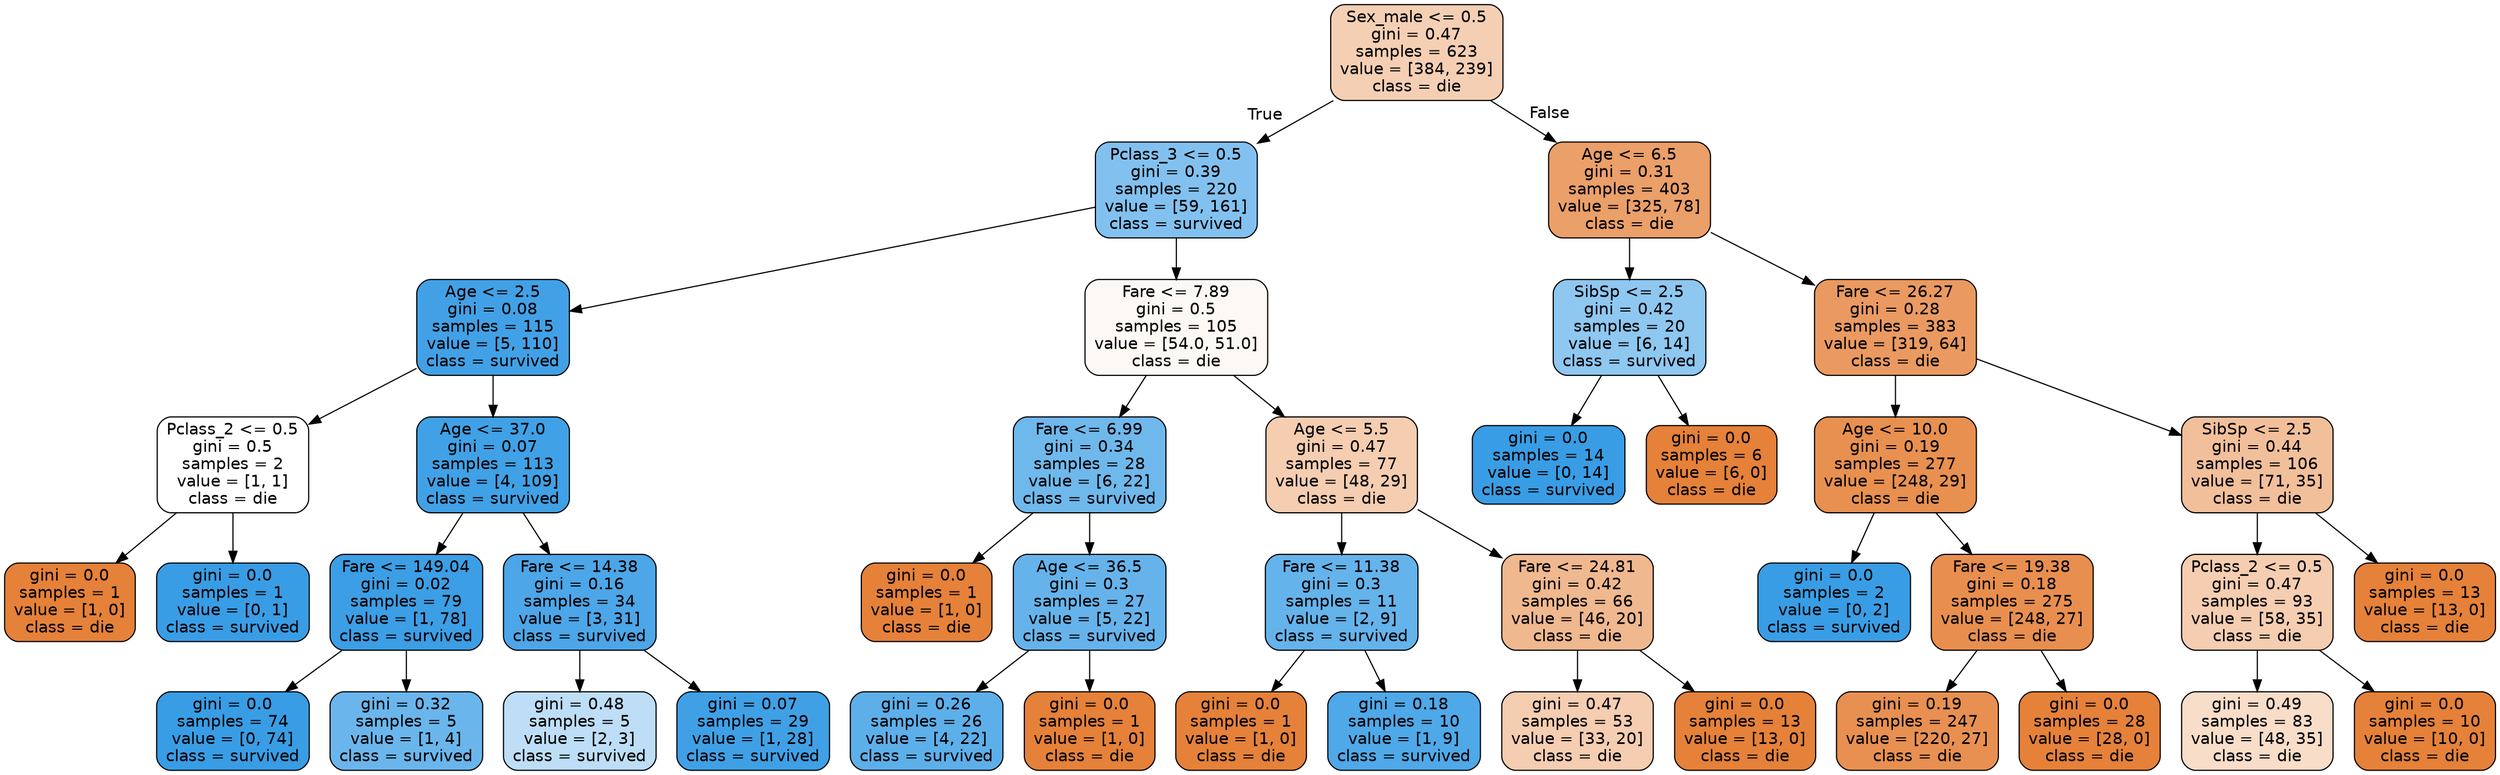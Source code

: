 digraph Tree {
node [shape=box, style="filled, rounded", color="black", fontname="helvetica"] ;
edge [fontname="helvetica"] ;
0 [label="Sex_male <= 0.5\ngini = 0.47\nsamples = 623\nvalue = [384, 239]\nclass = die", fillcolor="#f5cfb4"] ;
1 [label="Pclass_3 <= 0.5\ngini = 0.39\nsamples = 220\nvalue = [59, 161]\nclass = survived", fillcolor="#82c1ef"] ;
0 -> 1 [labeldistance=2.5, labelangle=45, headlabel="True"] ;
2 [label="Age <= 2.5\ngini = 0.08\nsamples = 115\nvalue = [5, 110]\nclass = survived", fillcolor="#42a1e6"] ;
1 -> 2 ;
3 [label="Pclass_2 <= 0.5\ngini = 0.5\nsamples = 2\nvalue = [1, 1]\nclass = die", fillcolor="#ffffff"] ;
2 -> 3 ;
4 [label="gini = 0.0\nsamples = 1\nvalue = [1, 0]\nclass = die", fillcolor="#e58139"] ;
3 -> 4 ;
5 [label="gini = 0.0\nsamples = 1\nvalue = [0, 1]\nclass = survived", fillcolor="#399de5"] ;
3 -> 5 ;
6 [label="Age <= 37.0\ngini = 0.07\nsamples = 113\nvalue = [4, 109]\nclass = survived", fillcolor="#40a1e6"] ;
2 -> 6 ;
7 [label="Fare <= 149.04\ngini = 0.02\nsamples = 79\nvalue = [1, 78]\nclass = survived", fillcolor="#3c9ee5"] ;
6 -> 7 ;
8 [label="gini = 0.0\nsamples = 74\nvalue = [0, 74]\nclass = survived", fillcolor="#399de5"] ;
7 -> 8 ;
9 [label="gini = 0.32\nsamples = 5\nvalue = [1, 4]\nclass = survived", fillcolor="#6ab6ec"] ;
7 -> 9 ;
10 [label="Fare <= 14.38\ngini = 0.16\nsamples = 34\nvalue = [3, 31]\nclass = survived", fillcolor="#4ca6e8"] ;
6 -> 10 ;
11 [label="gini = 0.48\nsamples = 5\nvalue = [2, 3]\nclass = survived", fillcolor="#bddef6"] ;
10 -> 11 ;
12 [label="gini = 0.07\nsamples = 29\nvalue = [1, 28]\nclass = survived", fillcolor="#40a0e6"] ;
10 -> 12 ;
13 [label="Fare <= 7.89\ngini = 0.5\nsamples = 105\nvalue = [54.0, 51.0]\nclass = die", fillcolor="#fef8f4"] ;
1 -> 13 ;
14 [label="Fare <= 6.99\ngini = 0.34\nsamples = 28\nvalue = [6, 22]\nclass = survived", fillcolor="#6fb8ec"] ;
13 -> 14 ;
15 [label="gini = 0.0\nsamples = 1\nvalue = [1, 0]\nclass = die", fillcolor="#e58139"] ;
14 -> 15 ;
16 [label="Age <= 36.5\ngini = 0.3\nsamples = 27\nvalue = [5, 22]\nclass = survived", fillcolor="#66b3eb"] ;
14 -> 16 ;
17 [label="gini = 0.26\nsamples = 26\nvalue = [4, 22]\nclass = survived", fillcolor="#5dafea"] ;
16 -> 17 ;
18 [label="gini = 0.0\nsamples = 1\nvalue = [1, 0]\nclass = die", fillcolor="#e58139"] ;
16 -> 18 ;
19 [label="Age <= 5.5\ngini = 0.47\nsamples = 77\nvalue = [48, 29]\nclass = die", fillcolor="#f5cdb1"] ;
13 -> 19 ;
20 [label="Fare <= 11.38\ngini = 0.3\nsamples = 11\nvalue = [2, 9]\nclass = survived", fillcolor="#65b3eb"] ;
19 -> 20 ;
21 [label="gini = 0.0\nsamples = 1\nvalue = [1, 0]\nclass = die", fillcolor="#e58139"] ;
20 -> 21 ;
22 [label="gini = 0.18\nsamples = 10\nvalue = [1, 9]\nclass = survived", fillcolor="#4fa8e8"] ;
20 -> 22 ;
23 [label="Fare <= 24.81\ngini = 0.42\nsamples = 66\nvalue = [46, 20]\nclass = die", fillcolor="#f0b88f"] ;
19 -> 23 ;
24 [label="gini = 0.47\nsamples = 53\nvalue = [33, 20]\nclass = die", fillcolor="#f5cdb1"] ;
23 -> 24 ;
25 [label="gini = 0.0\nsamples = 13\nvalue = [13, 0]\nclass = die", fillcolor="#e58139"] ;
23 -> 25 ;
26 [label="Age <= 6.5\ngini = 0.31\nsamples = 403\nvalue = [325, 78]\nclass = die", fillcolor="#eb9f69"] ;
0 -> 26 [labeldistance=2.5, labelangle=-45, headlabel="False"] ;
27 [label="SibSp <= 2.5\ngini = 0.42\nsamples = 20\nvalue = [6, 14]\nclass = survived", fillcolor="#8ec7f0"] ;
26 -> 27 ;
28 [label="gini = 0.0\nsamples = 14\nvalue = [0, 14]\nclass = survived", fillcolor="#399de5"] ;
27 -> 28 ;
29 [label="gini = 0.0\nsamples = 6\nvalue = [6, 0]\nclass = die", fillcolor="#e58139"] ;
27 -> 29 ;
30 [label="Fare <= 26.27\ngini = 0.28\nsamples = 383\nvalue = [319, 64]\nclass = die", fillcolor="#ea9a61"] ;
26 -> 30 ;
31 [label="Age <= 10.0\ngini = 0.19\nsamples = 277\nvalue = [248, 29]\nclass = die", fillcolor="#e89050"] ;
30 -> 31 ;
32 [label="gini = 0.0\nsamples = 2\nvalue = [0, 2]\nclass = survived", fillcolor="#399de5"] ;
31 -> 32 ;
33 [label="Fare <= 19.38\ngini = 0.18\nsamples = 275\nvalue = [248, 27]\nclass = die", fillcolor="#e88f4f"] ;
31 -> 33 ;
34 [label="gini = 0.19\nsamples = 247\nvalue = [220, 27]\nclass = die", fillcolor="#e89051"] ;
33 -> 34 ;
35 [label="gini = 0.0\nsamples = 28\nvalue = [28, 0]\nclass = die", fillcolor="#e58139"] ;
33 -> 35 ;
36 [label="SibSp <= 2.5\ngini = 0.44\nsamples = 106\nvalue = [71, 35]\nclass = die", fillcolor="#f2bf9b"] ;
30 -> 36 ;
37 [label="Pclass_2 <= 0.5\ngini = 0.47\nsamples = 93\nvalue = [58, 35]\nclass = die", fillcolor="#f5cdb0"] ;
36 -> 37 ;
38 [label="gini = 0.49\nsamples = 83\nvalue = [48, 35]\nclass = die", fillcolor="#f8ddc9"] ;
37 -> 38 ;
39 [label="gini = 0.0\nsamples = 10\nvalue = [10, 0]\nclass = die", fillcolor="#e58139"] ;
37 -> 39 ;
40 [label="gini = 0.0\nsamples = 13\nvalue = [13, 0]\nclass = die", fillcolor="#e58139"] ;
36 -> 40 ;
}
